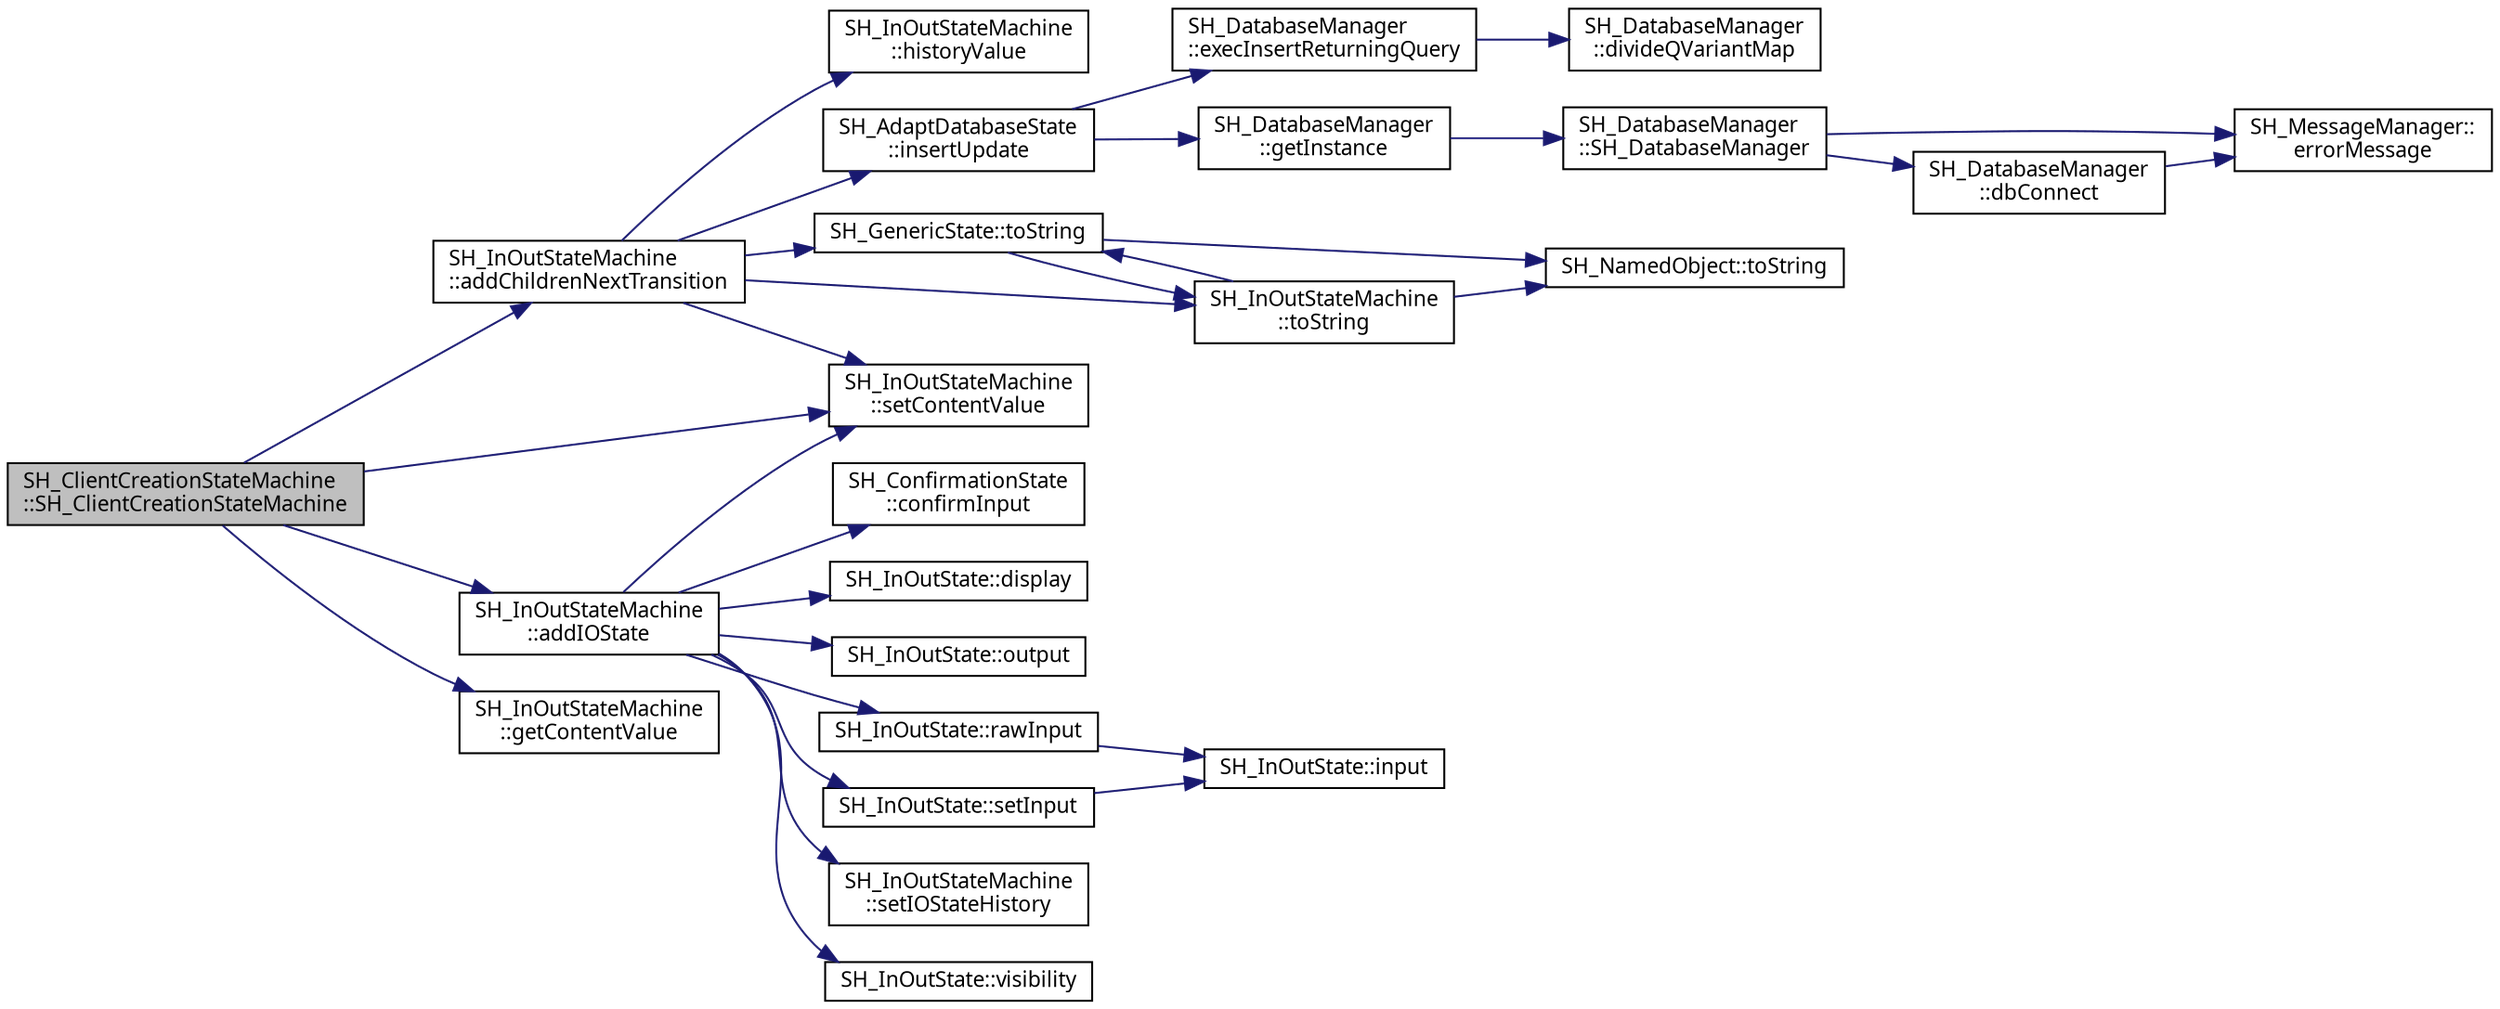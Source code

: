 digraph "SH_ClientCreationStateMachine::SH_ClientCreationStateMachine"
{
 // INTERACTIVE_SVG=YES
  bgcolor="transparent";
  edge [fontname="Verdana",fontsize="11",labelfontname="Verdana",labelfontsize="11"];
  node [fontname="Verdana",fontsize="11",shape=record];
  rankdir="LR";
  Node1 [label="SH_ClientCreationStateMachine\l::SH_ClientCreationStateMachine",height=0.2,width=0.4,color="black", fillcolor="grey75", style="filled" fontcolor="black"];
  Node1 -> Node2 [color="midnightblue",fontsize="11",style="solid",fontname="Verdana"];
  Node2 [label="SH_InOutStateMachine\l::addChildrenNextTransition",height=0.2,width=0.4,color="black",URL="$classSH__InOutStateMachine.html#a689e5513ef6ef3fc1598efacd413372e"];
  Node2 -> Node3 [color="midnightblue",fontsize="11",style="solid",fontname="Verdana"];
  Node3 [label="SH_InOutStateMachine\l::historyValue",height=0.2,width=0.4,color="black",URL="$classSH__InOutStateMachine.html#a84fb2b2c2105cae9c590c0d15960854a"];
  Node2 -> Node4 [color="midnightblue",fontsize="11",style="solid",fontname="Verdana"];
  Node4 [label="SH_AdaptDatabaseState\l::insertUpdate",height=0.2,width=0.4,color="black",URL="$classSH__AdaptDatabaseState.html#ab010e64da052db416328d3bcb9ca01d4"];
  Node4 -> Node5 [color="midnightblue",fontsize="11",style="solid",fontname="Verdana"];
  Node5 [label="SH_DatabaseManager\l::execInsertReturningQuery",height=0.2,width=0.4,color="black",URL="$classSH__DatabaseManager.html#a1c0399265021ed79a1c07a0e01c7a5dc"];
  Node5 -> Node6 [color="midnightblue",fontsize="11",style="solid",fontname="Verdana"];
  Node6 [label="SH_DatabaseManager\l::divideQVariantMap",height=0.2,width=0.4,color="black",URL="$classSH__DatabaseManager.html#acab8936d9c694610eda1c157a405ead3"];
  Node4 -> Node7 [color="midnightblue",fontsize="11",style="solid",fontname="Verdana"];
  Node7 [label="SH_DatabaseManager\l::getInstance",height=0.2,width=0.4,color="black",URL="$classSH__DatabaseManager.html#a638369a15265ab0aa053080a32d2ca39"];
  Node7 -> Node8 [color="midnightblue",fontsize="11",style="solid",fontname="Verdana"];
  Node8 [label="SH_DatabaseManager\l::SH_DatabaseManager",height=0.2,width=0.4,color="black",URL="$classSH__DatabaseManager.html#a7b5d0e372c153eb59cdab98588994904"];
  Node8 -> Node9 [color="midnightblue",fontsize="11",style="solid",fontname="Verdana"];
  Node9 [label="SH_MessageManager::\lerrorMessage",height=0.2,width=0.4,color="black",URL="$classSH__MessageManager.html#acb5615cc90f198f4768da800a5d32362"];
  Node8 -> Node10 [color="midnightblue",fontsize="11",style="solid",fontname="Verdana"];
  Node10 [label="SH_DatabaseManager\l::dbConnect",height=0.2,width=0.4,color="black",URL="$classSH__DatabaseManager.html#aeb077fe5437f435c0cbe8d77d96dd846"];
  Node10 -> Node9 [color="midnightblue",fontsize="11",style="solid",fontname="Verdana"];
  Node2 -> Node11 [color="midnightblue",fontsize="11",style="solid",fontname="Verdana"];
  Node11 [label="SH_InOutStateMachine\l::setContentValue",height=0.2,width=0.4,color="black",URL="$classSH__InOutStateMachine.html#aa2766b7a7ba39c35a10df7fc0c151b4f"];
  Node2 -> Node12 [color="midnightblue",fontsize="11",style="solid",fontname="Verdana"];
  Node12 [label="SH_GenericState::toString",height=0.2,width=0.4,color="black",URL="$classSH__GenericState.html#a5480c5ee725fd801d8f6292cd4c803b8"];
  Node12 -> Node13 [color="midnightblue",fontsize="11",style="solid",fontname="Verdana"];
  Node13 [label="SH_NamedObject::toString",height=0.2,width=0.4,color="black",URL="$classSH__NamedObject.html#af73e97f6476ca1ef3a22b159d179f5e7"];
  Node12 -> Node14 [color="midnightblue",fontsize="11",style="solid",fontname="Verdana"];
  Node14 [label="SH_InOutStateMachine\l::toString",height=0.2,width=0.4,color="black",URL="$classSH__InOutStateMachine.html#a60ecd7de03d948e2d1e9cbedb5c3e5fa"];
  Node14 -> Node13 [color="midnightblue",fontsize="11",style="solid",fontname="Verdana"];
  Node14 -> Node12 [color="midnightblue",fontsize="11",style="solid",fontname="Verdana"];
  Node2 -> Node14 [color="midnightblue",fontsize="11",style="solid",fontname="Verdana"];
  Node1 -> Node15 [color="midnightblue",fontsize="11",style="solid",fontname="Verdana"];
  Node15 [label="SH_InOutStateMachine\l::addIOState",height=0.2,width=0.4,color="black",URL="$classSH__InOutStateMachine.html#ad6b778d052f741daee720c047059ce0e"];
  Node15 -> Node16 [color="midnightblue",fontsize="11",style="solid",fontname="Verdana"];
  Node16 [label="SH_ConfirmationState\l::confirmInput",height=0.2,width=0.4,color="black",URL="$classSH__ConfirmationState.html#ae47d89a7fc0ada8eb51d8bef2317b348"];
  Node15 -> Node17 [color="midnightblue",fontsize="11",style="solid",fontname="Verdana"];
  Node17 [label="SH_InOutState::display",height=0.2,width=0.4,color="black",URL="$classSH__InOutState.html#a918e8a7f5fe00dc16004e46eeee1281d"];
  Node15 -> Node18 [color="midnightblue",fontsize="11",style="solid",fontname="Verdana"];
  Node18 [label="SH_InOutState::output",height=0.2,width=0.4,color="black",URL="$classSH__InOutState.html#a1a2fd4f34484125058e20730aaee7e46"];
  Node15 -> Node19 [color="midnightblue",fontsize="11",style="solid",fontname="Verdana"];
  Node19 [label="SH_InOutState::rawInput",height=0.2,width=0.4,color="black",URL="$classSH__InOutState.html#a4b1ca094de91c47690ec2d1e95678273"];
  Node19 -> Node20 [color="midnightblue",fontsize="11",style="solid",fontname="Verdana"];
  Node20 [label="SH_InOutState::input",height=0.2,width=0.4,color="black",URL="$classSH__InOutState.html#a04364c76d2fd8a3781e7b325955e5bd9"];
  Node15 -> Node11 [color="midnightblue",fontsize="11",style="solid",fontname="Verdana"];
  Node15 -> Node21 [color="midnightblue",fontsize="11",style="solid",fontname="Verdana"];
  Node21 [label="SH_InOutState::setInput",height=0.2,width=0.4,color="black",URL="$classSH__InOutState.html#a0206ab7d5616f28b0da7bfd5451614e8"];
  Node21 -> Node20 [color="midnightblue",fontsize="11",style="solid",fontname="Verdana"];
  Node15 -> Node22 [color="midnightblue",fontsize="11",style="solid",fontname="Verdana"];
  Node22 [label="SH_InOutStateMachine\l::setIOStateHistory",height=0.2,width=0.4,color="black",URL="$classSH__InOutStateMachine.html#a4b72e6da839782a211692a4d728c3925"];
  Node15 -> Node23 [color="midnightblue",fontsize="11",style="solid",fontname="Verdana"];
  Node23 [label="SH_InOutState::visibility",height=0.2,width=0.4,color="black",URL="$classSH__InOutState.html#a8c496b2fe21a51a587c6e4409c0f37ec"];
  Node1 -> Node24 [color="midnightblue",fontsize="11",style="solid",fontname="Verdana"];
  Node24 [label="SH_InOutStateMachine\l::getContentValue",height=0.2,width=0.4,color="black",URL="$classSH__InOutStateMachine.html#a2cdd914f1e597ac52d021106eec75c89"];
  Node1 -> Node11 [color="midnightblue",fontsize="11",style="solid",fontname="Verdana"];
}
